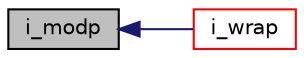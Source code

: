 digraph "i_modp"
{
  bgcolor="transparent";
  edge [fontname="Helvetica",fontsize="10",labelfontname="Helvetica",labelfontsize="10"];
  node [fontname="Helvetica",fontsize="10",shape=record];
  rankdir="LR";
  Node390 [label="i_modp",height=0.2,width=0.4,color="black", fillcolor="grey75", style="filled", fontcolor="black"];
  Node390 -> Node391 [dir="back",color="midnightblue",fontsize="10",style="solid",fontname="Helvetica"];
  Node391 [label="i_wrap",height=0.2,width=0.4,color="red",URL="$a08942.html#ae07a984e2fafd371df7f7f8c83518e71"];
}
